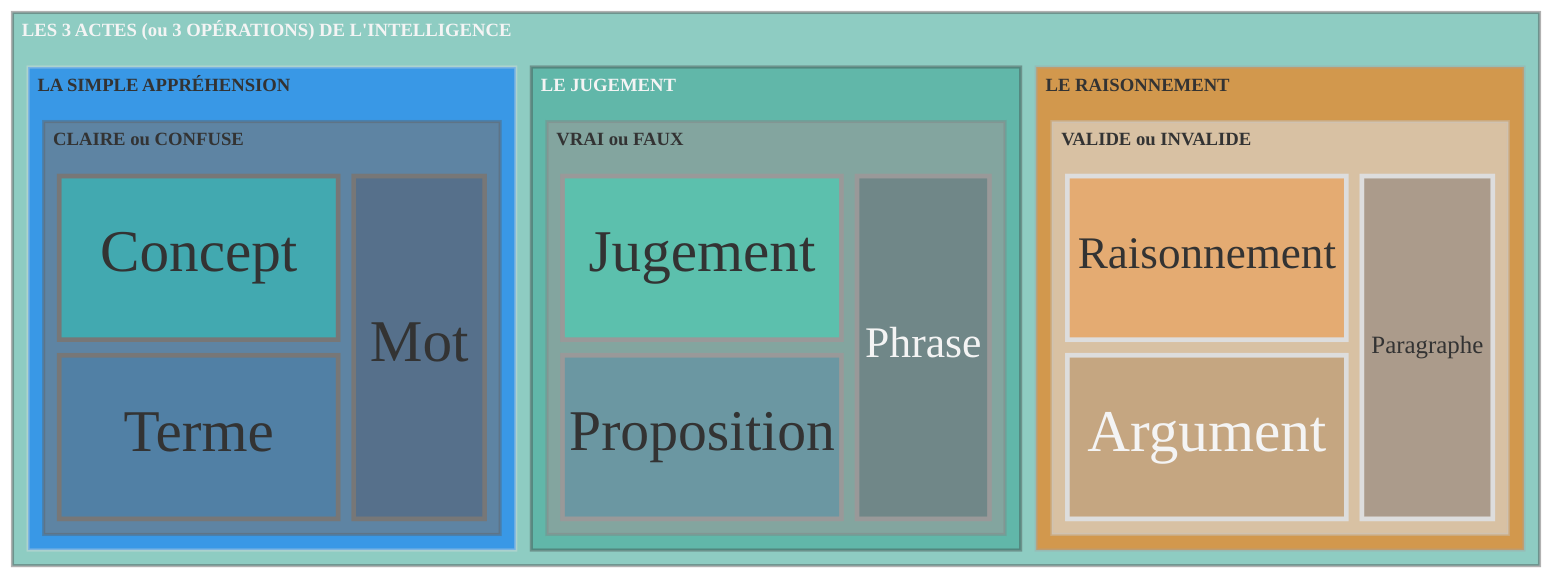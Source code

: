 ---
config:
  theme: neutral
  themeVariables:
    fontFamily: verdana
  treemap:
    showValues: false
    labelFontSize: 24
---
treemap-beta
"LES 3 ACTES (ou 3 OPÉRATIONS) DE L'INTELLIGENCE":::menthe
  "LA SIMPLE APPRÉHENSION":::azul
    "CLAIRE ou CONFUSE"
      "Concept":20:::turquoise
      "Terme":20:::bleu
      "Mot":20:::ardoise
  "LE JUGEMENT":::menthe
    "VRAI ou FAUX"
      "Jugement":20:::turquoise
      "Proposition":20:::bleu
      "Phrase":20:::ardoise
  "LE RAISONNEMENT":::orange
    "VALIDE ou INVALIDE"
      "Raisonnement":20:::orange
      "Argument":20:::ocre
      "Paragraphe":20:::ardoise

classDef azul fill:#07F
classDef turquoise fill:#0FC
classDef orange fill:#F70
classDef ocre fill:#963
classDef bleu fill:#37A
classDef menthe fill:#4A9
classDef marron fill:#544
classDef ardoise fill:#445